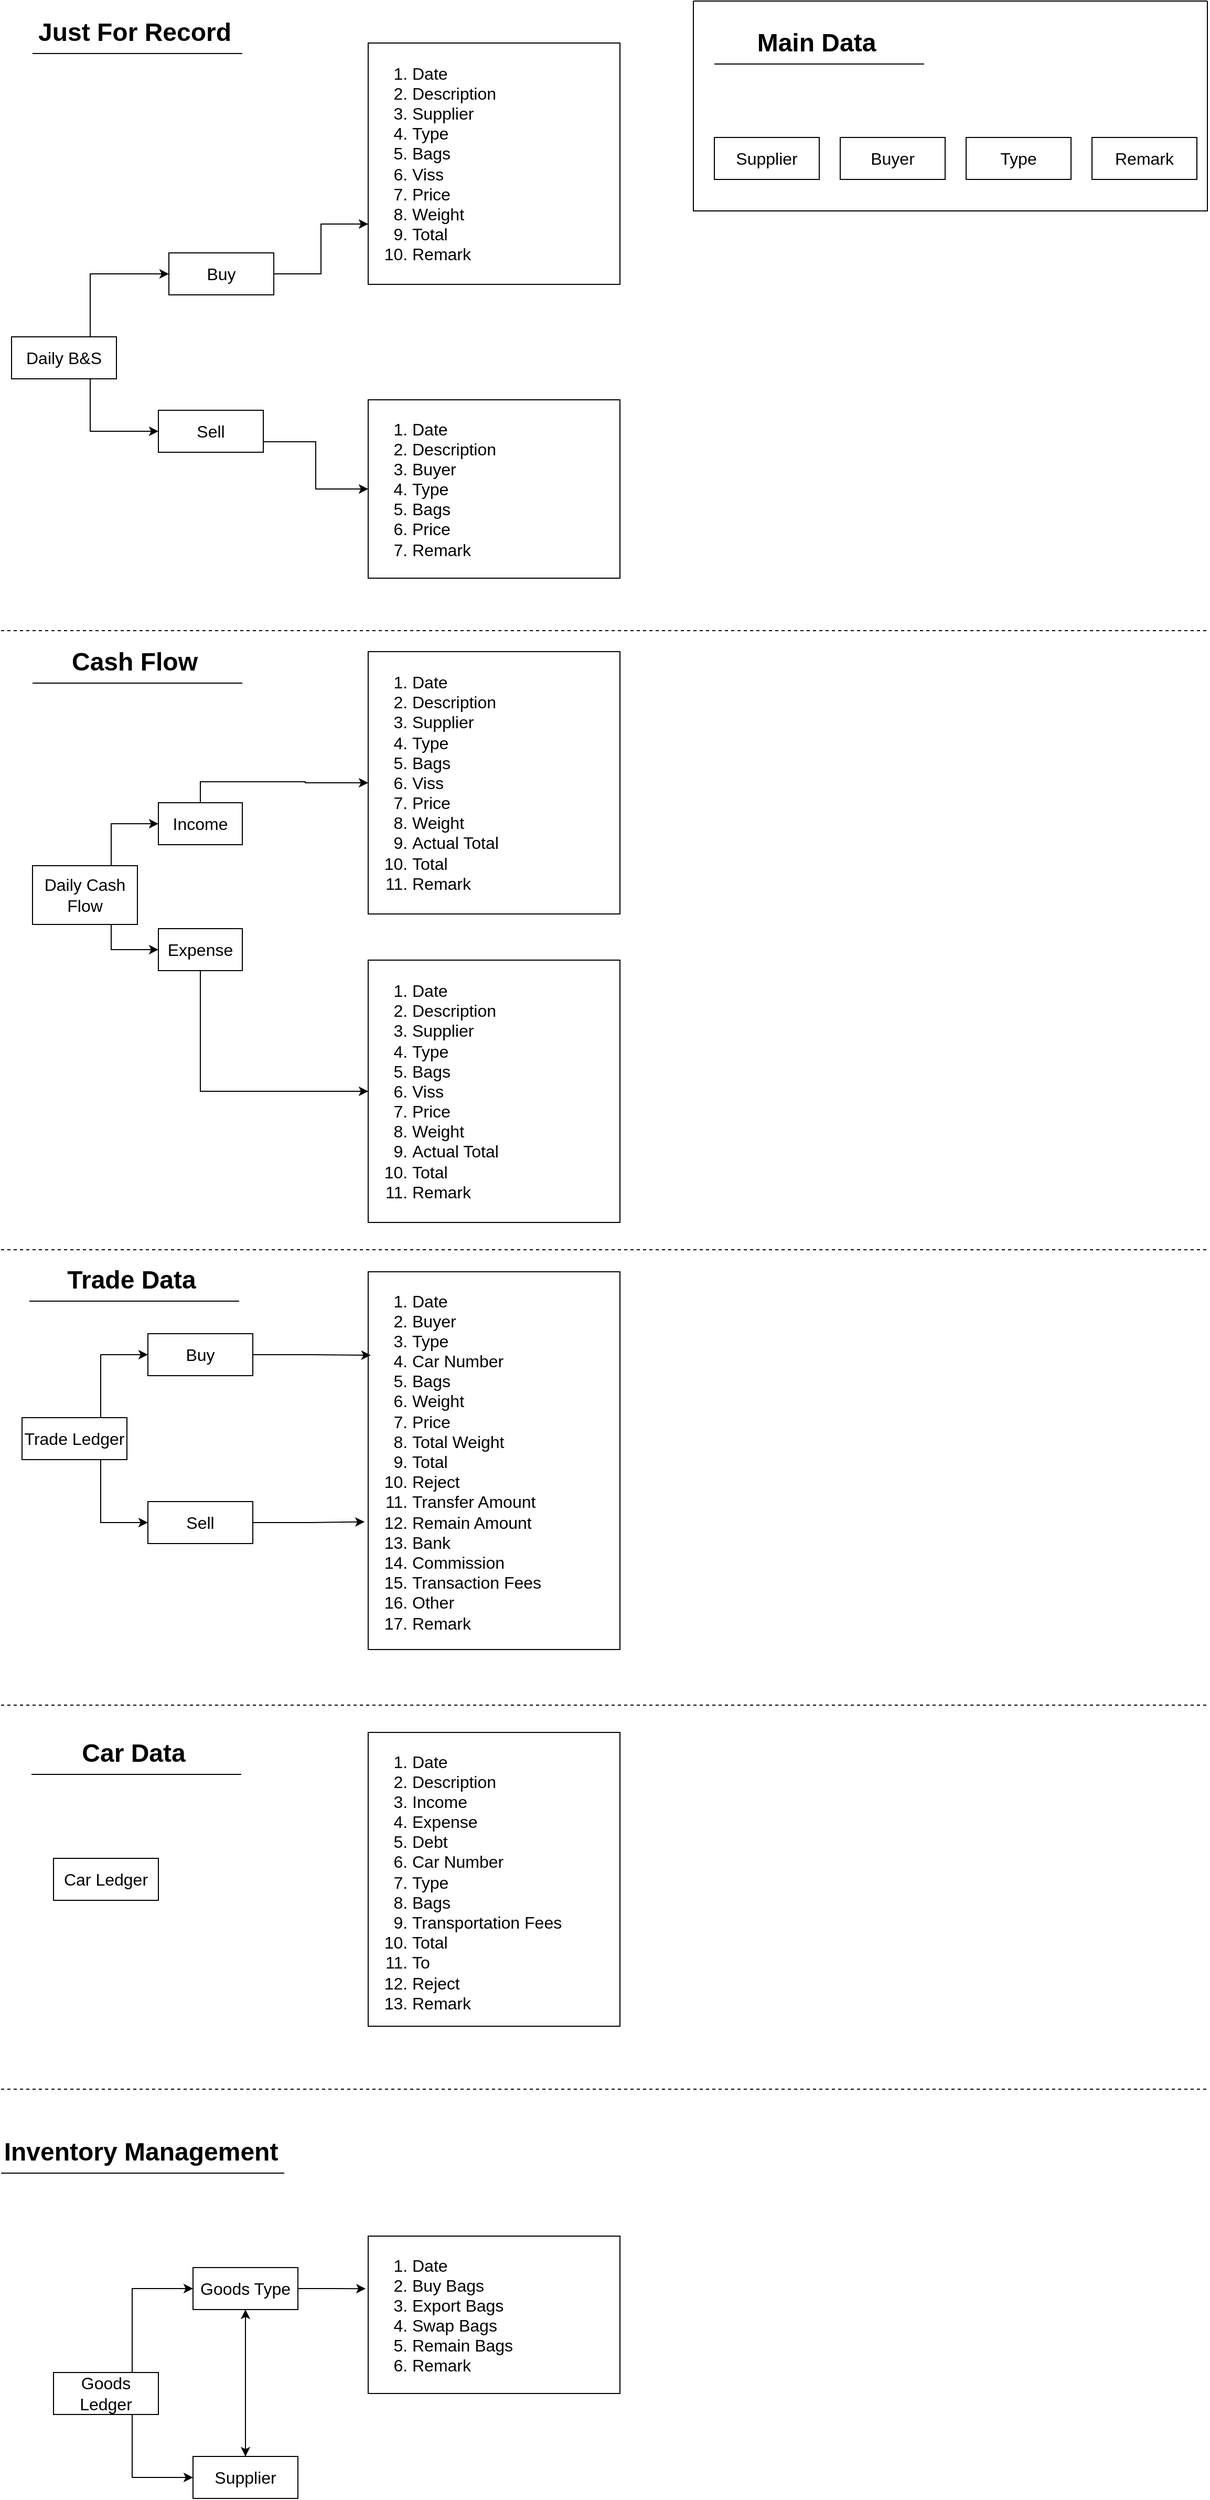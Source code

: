 <mxfile version="24.7.17">
  <diagram name="Page-1" id="-BEs1d6lwpMOucNAkOac">
    <mxGraphModel dx="1687" dy="924" grid="1" gridSize="10" guides="1" tooltips="1" connect="1" arrows="1" fold="1" page="1" pageScale="1" pageWidth="1169" pageHeight="1654" math="0" shadow="0">
      <root>
        <mxCell id="0" />
        <mxCell id="1" parent="0" />
        <mxCell id="y3tPWJdc0TDrSjA-nD9r-1" value="Car Ledger" style="rounded=0;whiteSpace=wrap;html=1;fontSize=16;" parent="1" vertex="1">
          <mxGeometry x="60" y="1800" width="100" height="40" as="geometry" />
        </mxCell>
        <mxCell id="0vb944mvBpbHNHZJIUae-54" style="edgeStyle=orthogonalEdgeStyle;rounded=0;orthogonalLoop=1;jettySize=auto;html=1;exitX=0.75;exitY=1;exitDx=0;exitDy=0;entryX=0;entryY=0.5;entryDx=0;entryDy=0;" edge="1" parent="1" source="y3tPWJdc0TDrSjA-nD9r-3" target="0vb944mvBpbHNHZJIUae-49">
          <mxGeometry relative="1" as="geometry" />
        </mxCell>
        <mxCell id="0vb944mvBpbHNHZJIUae-55" style="edgeStyle=orthogonalEdgeStyle;rounded=0;orthogonalLoop=1;jettySize=auto;html=1;exitX=0.75;exitY=0;exitDx=0;exitDy=0;entryX=0;entryY=0.5;entryDx=0;entryDy=0;" edge="1" parent="1" source="y3tPWJdc0TDrSjA-nD9r-3" target="0vb944mvBpbHNHZJIUae-47">
          <mxGeometry relative="1" as="geometry" />
        </mxCell>
        <mxCell id="y3tPWJdc0TDrSjA-nD9r-3" value="Trade Ledger" style="rounded=0;whiteSpace=wrap;html=1;fontSize=16;" parent="1" vertex="1">
          <mxGeometry x="30" y="1380" width="100" height="40" as="geometry" />
        </mxCell>
        <mxCell id="0vb944mvBpbHNHZJIUae-36" style="edgeStyle=orthogonalEdgeStyle;rounded=0;orthogonalLoop=1;jettySize=auto;html=1;exitX=0.75;exitY=0;exitDx=0;exitDy=0;entryX=0;entryY=0.5;entryDx=0;entryDy=0;fontSize=16;" edge="1" parent="1" source="y3tPWJdc0TDrSjA-nD9r-4" target="0vb944mvBpbHNHZJIUae-17">
          <mxGeometry relative="1" as="geometry" />
        </mxCell>
        <mxCell id="0vb944mvBpbHNHZJIUae-37" style="edgeStyle=orthogonalEdgeStyle;rounded=0;orthogonalLoop=1;jettySize=auto;html=1;exitX=0.75;exitY=1;exitDx=0;exitDy=0;entryX=0;entryY=0.5;entryDx=0;entryDy=0;fontSize=16;" edge="1" parent="1" source="y3tPWJdc0TDrSjA-nD9r-4" target="0vb944mvBpbHNHZJIUae-18">
          <mxGeometry relative="1" as="geometry" />
        </mxCell>
        <mxCell id="y3tPWJdc0TDrSjA-nD9r-4" value="Daily B&amp;amp;S" style="rounded=0;whiteSpace=wrap;html=1;fontSize=16;" parent="1" vertex="1">
          <mxGeometry x="20" y="350" width="100" height="40" as="geometry" />
        </mxCell>
        <mxCell id="0vb944mvBpbHNHZJIUae-45" style="edgeStyle=orthogonalEdgeStyle;rounded=0;orthogonalLoop=1;jettySize=auto;html=1;exitX=0.5;exitY=1;exitDx=0;exitDy=0;entryX=0;entryY=0.5;entryDx=0;entryDy=0;" edge="1" parent="1" source="cP0VO7rM4Eh250nShlnv-3" target="0vb944mvBpbHNHZJIUae-42">
          <mxGeometry relative="1" as="geometry" />
        </mxCell>
        <mxCell id="cP0VO7rM4Eh250nShlnv-3" value="Expense" style="rounded=0;whiteSpace=wrap;html=1;fontSize=16;" parent="1" vertex="1">
          <mxGeometry x="160" y="914" width="80" height="40" as="geometry" />
        </mxCell>
        <mxCell id="0vb944mvBpbHNHZJIUae-43" style="edgeStyle=orthogonalEdgeStyle;rounded=0;orthogonalLoop=1;jettySize=auto;html=1;exitX=0.75;exitY=0;exitDx=0;exitDy=0;entryX=0;entryY=0.5;entryDx=0;entryDy=0;" edge="1" parent="1" source="cP0VO7rM4Eh250nShlnv-4" target="y3tPWJdc0TDrSjA-nD9r-2">
          <mxGeometry relative="1" as="geometry" />
        </mxCell>
        <mxCell id="0vb944mvBpbHNHZJIUae-44" style="edgeStyle=orthogonalEdgeStyle;rounded=0;orthogonalLoop=1;jettySize=auto;html=1;exitX=0.75;exitY=1;exitDx=0;exitDy=0;entryX=0;entryY=0.5;entryDx=0;entryDy=0;" edge="1" parent="1" source="cP0VO7rM4Eh250nShlnv-4" target="cP0VO7rM4Eh250nShlnv-3">
          <mxGeometry relative="1" as="geometry" />
        </mxCell>
        <mxCell id="cP0VO7rM4Eh250nShlnv-4" value="Daily Cash Flow" style="rounded=0;whiteSpace=wrap;html=1;fontSize=16;" parent="1" vertex="1">
          <mxGeometry x="40" y="854" width="100" height="56" as="geometry" />
        </mxCell>
        <mxCell id="0vb944mvBpbHNHZJIUae-46" style="edgeStyle=orthogonalEdgeStyle;rounded=0;orthogonalLoop=1;jettySize=auto;html=1;exitX=0.5;exitY=0;exitDx=0;exitDy=0;entryX=0;entryY=0.5;entryDx=0;entryDy=0;" edge="1" parent="1" source="y3tPWJdc0TDrSjA-nD9r-2" target="0vb944mvBpbHNHZJIUae-38">
          <mxGeometry relative="1" as="geometry" />
        </mxCell>
        <mxCell id="y3tPWJdc0TDrSjA-nD9r-2" value="Income" style="rounded=0;whiteSpace=wrap;html=1;fontSize=16;" parent="1" vertex="1">
          <mxGeometry x="160" y="794" width="80" height="40" as="geometry" />
        </mxCell>
        <mxCell id="0vb944mvBpbHNHZJIUae-31" style="edgeStyle=orthogonalEdgeStyle;rounded=0;orthogonalLoop=1;jettySize=auto;html=1;exitX=1;exitY=0.5;exitDx=0;exitDy=0;entryX=0;entryY=0.75;entryDx=0;entryDy=0;fontSize=16;" edge="1" parent="1" source="0vb944mvBpbHNHZJIUae-17" target="0vb944mvBpbHNHZJIUae-30">
          <mxGeometry relative="1" as="geometry" />
        </mxCell>
        <mxCell id="0vb944mvBpbHNHZJIUae-17" value="Buy" style="rounded=0;whiteSpace=wrap;html=1;fontSize=16;" vertex="1" parent="1">
          <mxGeometry x="170" y="270" width="100" height="40" as="geometry" />
        </mxCell>
        <mxCell id="0vb944mvBpbHNHZJIUae-33" style="edgeStyle=orthogonalEdgeStyle;rounded=0;orthogonalLoop=1;jettySize=auto;html=1;exitX=1;exitY=0.75;exitDx=0;exitDy=0;entryX=0;entryY=0.5;entryDx=0;entryDy=0;fontSize=16;" edge="1" parent="1" source="0vb944mvBpbHNHZJIUae-18" target="0vb944mvBpbHNHZJIUae-32">
          <mxGeometry relative="1" as="geometry" />
        </mxCell>
        <mxCell id="0vb944mvBpbHNHZJIUae-18" value="Sell" style="rounded=0;whiteSpace=wrap;html=1;fontSize=16;" vertex="1" parent="1">
          <mxGeometry x="160" y="420" width="100" height="40" as="geometry" />
        </mxCell>
        <mxCell id="0vb944mvBpbHNHZJIUae-30" value="&lt;ol style=&quot;font-size: 16px;&quot;&gt;&lt;li style=&quot;font-size: 16px;&quot;&gt;Date&lt;/li&gt;&lt;li style=&quot;font-size: 16px;&quot;&gt;Description&lt;/li&gt;&lt;li style=&quot;font-size: 16px;&quot;&gt;Supplier&lt;/li&gt;&lt;li style=&quot;font-size: 16px;&quot;&gt;Type&lt;/li&gt;&lt;li style=&quot;font-size: 16px;&quot;&gt;Bags&lt;/li&gt;&lt;li style=&quot;font-size: 16px;&quot;&gt;Viss&lt;/li&gt;&lt;li style=&quot;font-size: 16px;&quot;&gt;Price&lt;/li&gt;&lt;li style=&quot;font-size: 16px;&quot;&gt;Weight&lt;/li&gt;&lt;li style=&quot;font-size: 16px;&quot;&gt;Total&lt;/li&gt;&lt;li style=&quot;font-size: 16px;&quot;&gt;Remark&lt;/li&gt;&lt;/ol&gt;" style="text;strokeColor=default;fillColor=none;html=1;whiteSpace=wrap;verticalAlign=middle;overflow=hidden;fontSize=16;" vertex="1" parent="1">
          <mxGeometry x="360" y="70" width="240" height="230" as="geometry" />
        </mxCell>
        <mxCell id="0vb944mvBpbHNHZJIUae-32" value="&lt;ol style=&quot;font-size: 16px;&quot;&gt;&lt;li style=&quot;font-size: 16px;&quot;&gt;Date&lt;/li&gt;&lt;li style=&quot;font-size: 16px;&quot;&gt;Description&lt;/li&gt;&lt;li style=&quot;font-size: 16px;&quot;&gt;Buyer&lt;/li&gt;&lt;li style=&quot;font-size: 16px;&quot;&gt;Type&lt;/li&gt;&lt;li style=&quot;font-size: 16px;&quot;&gt;Bags&lt;/li&gt;&lt;li style=&quot;font-size: 16px;&quot;&gt;Price&lt;/li&gt;&lt;li style=&quot;font-size: 16px;&quot;&gt;Remark&lt;br style=&quot;font-size: 16px;&quot;&gt;&lt;/li&gt;&lt;/ol&gt;" style="text;strokeColor=default;fillColor=none;html=1;whiteSpace=wrap;verticalAlign=middle;overflow=hidden;fontSize=16;" vertex="1" parent="1">
          <mxGeometry x="360" y="410" width="240" height="170" as="geometry" />
        </mxCell>
        <mxCell id="0vb944mvBpbHNHZJIUae-38" value="&lt;ol style=&quot;font-size: 16px;&quot;&gt;&lt;li style=&quot;font-size: 16px;&quot;&gt;Date&lt;/li&gt;&lt;li style=&quot;font-size: 16px;&quot;&gt;Description&lt;/li&gt;&lt;li style=&quot;font-size: 16px;&quot;&gt;Supplier&lt;/li&gt;&lt;li style=&quot;font-size: 16px;&quot;&gt;Type&lt;/li&gt;&lt;li style=&quot;font-size: 16px;&quot;&gt;Bags&lt;/li&gt;&lt;li style=&quot;font-size: 16px;&quot;&gt;Viss&lt;/li&gt;&lt;li style=&quot;font-size: 16px;&quot;&gt;Price&lt;/li&gt;&lt;li style=&quot;font-size: 16px;&quot;&gt;Weight&lt;/li&gt;&lt;li style=&quot;font-size: 16px;&quot;&gt;Actual Total&lt;/li&gt;&lt;li style=&quot;font-size: 16px;&quot;&gt;Total&lt;/li&gt;&lt;li style=&quot;font-size: 16px;&quot;&gt;Remark&lt;/li&gt;&lt;/ol&gt;" style="text;strokeColor=default;fillColor=none;html=1;whiteSpace=wrap;verticalAlign=middle;overflow=hidden;fontSize=16;" vertex="1" parent="1">
          <mxGeometry x="360" y="650" width="240" height="250" as="geometry" />
        </mxCell>
        <mxCell id="0vb944mvBpbHNHZJIUae-42" value="&lt;ol style=&quot;font-size: 16px;&quot;&gt;&lt;li style=&quot;font-size: 16px;&quot;&gt;Date&lt;/li&gt;&lt;li style=&quot;font-size: 16px;&quot;&gt;Description&lt;/li&gt;&lt;li style=&quot;font-size: 16px;&quot;&gt;Supplier&lt;/li&gt;&lt;li style=&quot;font-size: 16px;&quot;&gt;Type&lt;/li&gt;&lt;li style=&quot;font-size: 16px;&quot;&gt;Bags&lt;/li&gt;&lt;li style=&quot;font-size: 16px;&quot;&gt;Viss&lt;/li&gt;&lt;li style=&quot;font-size: 16px;&quot;&gt;Price&lt;/li&gt;&lt;li style=&quot;font-size: 16px;&quot;&gt;Weight&lt;/li&gt;&lt;li style=&quot;font-size: 16px;&quot;&gt;Actual Total&lt;/li&gt;&lt;li style=&quot;font-size: 16px;&quot;&gt;Total&lt;/li&gt;&lt;li style=&quot;font-size: 16px;&quot;&gt;Remark&lt;/li&gt;&lt;/ol&gt;" style="text;strokeColor=default;fillColor=none;html=1;whiteSpace=wrap;verticalAlign=middle;overflow=hidden;fontSize=16;" vertex="1" parent="1">
          <mxGeometry x="360" y="944" width="240" height="250" as="geometry" />
        </mxCell>
        <mxCell id="0vb944mvBpbHNHZJIUae-47" value="Buy" style="rounded=0;whiteSpace=wrap;html=1;fontSize=16;" vertex="1" parent="1">
          <mxGeometry x="150" y="1300" width="100" height="40" as="geometry" />
        </mxCell>
        <mxCell id="0vb944mvBpbHNHZJIUae-49" value="Sell" style="rounded=0;whiteSpace=wrap;html=1;fontSize=16;" vertex="1" parent="1">
          <mxGeometry x="150" y="1460" width="100" height="40" as="geometry" />
        </mxCell>
        <mxCell id="0vb944mvBpbHNHZJIUae-50" value="&lt;ol style=&quot;font-size: 16px;&quot;&gt;&lt;li style=&quot;font-size: 16px;&quot;&gt;Date&lt;/li&gt;&lt;li style=&quot;font-size: 16px;&quot;&gt;Buyer&lt;/li&gt;&lt;li style=&quot;font-size: 16px;&quot;&gt;Type&lt;/li&gt;&lt;li style=&quot;font-size: 16px;&quot;&gt;Car Number&lt;/li&gt;&lt;li style=&quot;font-size: 16px;&quot;&gt;Bags&lt;/li&gt;&lt;li style=&quot;font-size: 16px;&quot;&gt;Weight&lt;/li&gt;&lt;li style=&quot;font-size: 16px;&quot;&gt;Price&lt;/li&gt;&lt;li style=&quot;font-size: 16px;&quot;&gt;Total Weight&lt;/li&gt;&lt;li style=&quot;font-size: 16px;&quot;&gt;Total&lt;/li&gt;&lt;li style=&quot;font-size: 16px;&quot;&gt;Reject&lt;/li&gt;&lt;li style=&quot;font-size: 16px;&quot;&gt;Transfer Amount&lt;/li&gt;&lt;li style=&quot;font-size: 16px;&quot;&gt;Remain Amount&lt;/li&gt;&lt;li style=&quot;font-size: 16px;&quot;&gt;Bank&lt;/li&gt;&lt;li style=&quot;font-size: 16px;&quot;&gt;Commission&lt;/li&gt;&lt;li style=&quot;font-size: 16px;&quot;&gt;Transaction Fees&lt;/li&gt;&lt;li style=&quot;font-size: 16px;&quot;&gt;Other&lt;/li&gt;&lt;li style=&quot;font-size: 16px;&quot;&gt;Remark&lt;/li&gt;&lt;/ol&gt;" style="text;strokeColor=default;fillColor=none;html=1;whiteSpace=wrap;verticalAlign=middle;overflow=hidden;fontSize=16;" vertex="1" parent="1">
          <mxGeometry x="360" y="1241" width="240" height="360" as="geometry" />
        </mxCell>
        <mxCell id="0vb944mvBpbHNHZJIUae-52" style="edgeStyle=orthogonalEdgeStyle;rounded=0;orthogonalLoop=1;jettySize=auto;html=1;exitX=1;exitY=0.5;exitDx=0;exitDy=0;entryX=-0.014;entryY=0.662;entryDx=0;entryDy=0;entryPerimeter=0;" edge="1" parent="1" source="0vb944mvBpbHNHZJIUae-49" target="0vb944mvBpbHNHZJIUae-50">
          <mxGeometry relative="1" as="geometry" />
        </mxCell>
        <mxCell id="0vb944mvBpbHNHZJIUae-53" style="edgeStyle=orthogonalEdgeStyle;rounded=0;orthogonalLoop=1;jettySize=auto;html=1;exitX=1;exitY=0.5;exitDx=0;exitDy=0;entryX=0.01;entryY=0.221;entryDx=0;entryDy=0;entryPerimeter=0;" edge="1" parent="1" source="0vb944mvBpbHNHZJIUae-47" target="0vb944mvBpbHNHZJIUae-50">
          <mxGeometry relative="1" as="geometry" />
        </mxCell>
        <mxCell id="0vb944mvBpbHNHZJIUae-56" value="Just For Record" style="text;strokeColor=none;fillColor=none;html=1;fontSize=24;fontStyle=1;verticalAlign=middle;align=center;" vertex="1" parent="1">
          <mxGeometry x="87" y="40" width="100" height="40" as="geometry" />
        </mxCell>
        <mxCell id="0vb944mvBpbHNHZJIUae-58" value="" style="endArrow=none;html=1;rounded=0;" edge="1" parent="1">
          <mxGeometry width="50" height="50" relative="1" as="geometry">
            <mxPoint x="40" y="80" as="sourcePoint" />
            <mxPoint x="240" y="80" as="targetPoint" />
            <Array as="points" />
          </mxGeometry>
        </mxCell>
        <mxCell id="0vb944mvBpbHNHZJIUae-60" value="" style="endArrow=none;dashed=1;html=1;rounded=0;" edge="1" parent="1">
          <mxGeometry width="50" height="50" relative="1" as="geometry">
            <mxPoint x="10" y="1220" as="sourcePoint" />
            <mxPoint x="1160" y="1220" as="targetPoint" />
          </mxGeometry>
        </mxCell>
        <mxCell id="0vb944mvBpbHNHZJIUae-61" value="" style="endArrow=none;dashed=1;html=1;rounded=0;" edge="1" parent="1">
          <mxGeometry width="50" height="50" relative="1" as="geometry">
            <mxPoint x="10" y="630" as="sourcePoint" />
            <mxPoint x="1160" y="630" as="targetPoint" />
          </mxGeometry>
        </mxCell>
        <mxCell id="0vb944mvBpbHNHZJIUae-62" value="" style="endArrow=none;dashed=1;html=1;rounded=0;" edge="1" parent="1">
          <mxGeometry width="50" height="50" relative="1" as="geometry">
            <mxPoint x="10" y="1654" as="sourcePoint" />
            <mxPoint x="1160" y="1654" as="targetPoint" />
          </mxGeometry>
        </mxCell>
        <mxCell id="0vb944mvBpbHNHZJIUae-84" style="edgeStyle=orthogonalEdgeStyle;rounded=0;orthogonalLoop=1;jettySize=auto;html=1;exitX=0.75;exitY=0;exitDx=0;exitDy=0;entryX=0;entryY=0.5;entryDx=0;entryDy=0;" edge="1" parent="1" source="0vb944mvBpbHNHZJIUae-63" target="0vb944mvBpbHNHZJIUae-65">
          <mxGeometry relative="1" as="geometry" />
        </mxCell>
        <mxCell id="0vb944mvBpbHNHZJIUae-91" style="edgeStyle=orthogonalEdgeStyle;rounded=0;orthogonalLoop=1;jettySize=auto;html=1;exitX=0.75;exitY=1;exitDx=0;exitDy=0;entryX=0;entryY=0.5;entryDx=0;entryDy=0;" edge="1" parent="1" source="0vb944mvBpbHNHZJIUae-63" target="0vb944mvBpbHNHZJIUae-87">
          <mxGeometry relative="1" as="geometry" />
        </mxCell>
        <mxCell id="0vb944mvBpbHNHZJIUae-63" value="Goods Ledger" style="rounded=0;whiteSpace=wrap;html=1;fontSize=16;" vertex="1" parent="1">
          <mxGeometry x="60" y="2290" width="100" height="40" as="geometry" />
        </mxCell>
        <mxCell id="0vb944mvBpbHNHZJIUae-64" value="&lt;ol style=&quot;font-size: 16px;&quot;&gt;&lt;li style=&quot;font-size: 16px;&quot;&gt;Date&lt;/li&gt;&lt;li style=&quot;font-size: 16px;&quot;&gt;Description&lt;/li&gt;&lt;li style=&quot;font-size: 16px;&quot;&gt;Income&lt;/li&gt;&lt;li style=&quot;font-size: 16px;&quot;&gt;Expense&lt;/li&gt;&lt;li style=&quot;font-size: 16px;&quot;&gt;Debt&lt;/li&gt;&lt;li style=&quot;font-size: 16px;&quot;&gt;Car Number&lt;/li&gt;&lt;li style=&quot;font-size: 16px;&quot;&gt;Type&lt;/li&gt;&lt;li style=&quot;font-size: 16px;&quot;&gt;Bags&lt;/li&gt;&lt;li style=&quot;font-size: 16px;&quot;&gt;Transportation Fees&lt;/li&gt;&lt;li style=&quot;font-size: 16px;&quot;&gt;Total&lt;/li&gt;&lt;li style=&quot;font-size: 16px;&quot;&gt;To&lt;/li&gt;&lt;li style=&quot;font-size: 16px;&quot;&gt;Reject&lt;/li&gt;&lt;li style=&quot;font-size: 16px;&quot;&gt;Remark&lt;br&gt;&lt;/li&gt;&lt;/ol&gt;" style="text;strokeColor=default;fillColor=none;html=1;whiteSpace=wrap;verticalAlign=middle;overflow=hidden;fontSize=16;" vertex="1" parent="1">
          <mxGeometry x="360" y="1680" width="240" height="280" as="geometry" />
        </mxCell>
        <mxCell id="0vb944mvBpbHNHZJIUae-89" style="edgeStyle=orthogonalEdgeStyle;rounded=0;orthogonalLoop=1;jettySize=auto;html=1;exitX=0.5;exitY=1;exitDx=0;exitDy=0;entryX=0.5;entryY=0;entryDx=0;entryDy=0;" edge="1" parent="1" source="0vb944mvBpbHNHZJIUae-65" target="0vb944mvBpbHNHZJIUae-87">
          <mxGeometry relative="1" as="geometry" />
        </mxCell>
        <mxCell id="0vb944mvBpbHNHZJIUae-65" value="Goods Type" style="rounded=0;whiteSpace=wrap;html=1;fontSize=16;" vertex="1" parent="1">
          <mxGeometry x="193" y="2190" width="100" height="40" as="geometry" />
        </mxCell>
        <mxCell id="0vb944mvBpbHNHZJIUae-67" value="" style="endArrow=none;dashed=1;html=1;rounded=0;" edge="1" parent="1">
          <mxGeometry width="50" height="50" relative="1" as="geometry">
            <mxPoint x="10" y="2020" as="sourcePoint" />
            <mxPoint x="1160" y="2020" as="targetPoint" />
          </mxGeometry>
        </mxCell>
        <mxCell id="0vb944mvBpbHNHZJIUae-68" value="&lt;ol style=&quot;font-size: 16px;&quot;&gt;&lt;li style=&quot;font-size: 16px;&quot;&gt;Date&lt;/li&gt;&lt;li style=&quot;font-size: 16px;&quot;&gt;Buy Bags&lt;/li&gt;&lt;li style=&quot;font-size: 16px;&quot;&gt;Export Bags&lt;/li&gt;&lt;li style=&quot;font-size: 16px;&quot;&gt;Swap Bags&lt;/li&gt;&lt;li style=&quot;font-size: 16px;&quot;&gt;Remain Bags&lt;/li&gt;&lt;li style=&quot;font-size: 16px;&quot;&gt;Remark&lt;br&gt;&lt;/li&gt;&lt;/ol&gt;" style="text;strokeColor=default;fillColor=none;html=1;whiteSpace=wrap;verticalAlign=middle;overflow=hidden;fontSize=16;" vertex="1" parent="1">
          <mxGeometry x="360" y="2160" width="240" height="150" as="geometry" />
        </mxCell>
        <mxCell id="0vb944mvBpbHNHZJIUae-69" value="Main Data" style="text;strokeColor=none;fillColor=none;html=1;fontSize=24;fontStyle=1;verticalAlign=middle;align=center;" vertex="1" parent="1">
          <mxGeometry x="737" y="50" width="100" height="40" as="geometry" />
        </mxCell>
        <mxCell id="0vb944mvBpbHNHZJIUae-70" value="" style="endArrow=none;html=1;rounded=0;" edge="1" parent="1">
          <mxGeometry width="50" height="50" relative="1" as="geometry">
            <mxPoint x="690" y="90" as="sourcePoint" />
            <mxPoint x="890" y="90" as="targetPoint" />
            <Array as="points" />
          </mxGeometry>
        </mxCell>
        <mxCell id="0vb944mvBpbHNHZJIUae-71" value="Supplier" style="rounded=0;whiteSpace=wrap;html=1;fontSize=16;" vertex="1" parent="1">
          <mxGeometry x="690" y="160" width="100" height="40" as="geometry" />
        </mxCell>
        <mxCell id="0vb944mvBpbHNHZJIUae-72" value="Buyer" style="rounded=0;whiteSpace=wrap;html=1;fontSize=16;" vertex="1" parent="1">
          <mxGeometry x="810" y="160" width="100" height="40" as="geometry" />
        </mxCell>
        <mxCell id="0vb944mvBpbHNHZJIUae-73" value="Type" style="rounded=0;whiteSpace=wrap;html=1;fontSize=16;" vertex="1" parent="1">
          <mxGeometry x="930" y="160" width="100" height="40" as="geometry" />
        </mxCell>
        <mxCell id="0vb944mvBpbHNHZJIUae-74" value="Remark" style="rounded=0;whiteSpace=wrap;html=1;fontSize=16;" vertex="1" parent="1">
          <mxGeometry x="1050" y="160" width="100" height="40" as="geometry" />
        </mxCell>
        <mxCell id="0vb944mvBpbHNHZJIUae-75" value="" style="swimlane;startSize=0;" vertex="1" parent="1">
          <mxGeometry x="670" y="30" width="490" height="200" as="geometry" />
        </mxCell>
        <mxCell id="0vb944mvBpbHNHZJIUae-76" value="Cash Flow" style="text;strokeColor=none;fillColor=none;html=1;fontSize=24;fontStyle=1;verticalAlign=middle;align=center;" vertex="1" parent="1">
          <mxGeometry x="87" y="640" width="100" height="40" as="geometry" />
        </mxCell>
        <mxCell id="0vb944mvBpbHNHZJIUae-77" value="" style="endArrow=none;html=1;rounded=0;" edge="1" parent="1">
          <mxGeometry width="50" height="50" relative="1" as="geometry">
            <mxPoint x="40" y="680" as="sourcePoint" />
            <mxPoint x="240" y="680" as="targetPoint" />
            <Array as="points" />
          </mxGeometry>
        </mxCell>
        <mxCell id="0vb944mvBpbHNHZJIUae-78" value="Trade Data" style="text;strokeColor=none;fillColor=none;html=1;fontSize=24;fontStyle=1;verticalAlign=middle;align=center;" vertex="1" parent="1">
          <mxGeometry x="84" y="1229" width="100" height="40" as="geometry" />
        </mxCell>
        <mxCell id="0vb944mvBpbHNHZJIUae-79" value="" style="endArrow=none;html=1;rounded=0;" edge="1" parent="1">
          <mxGeometry width="50" height="50" relative="1" as="geometry">
            <mxPoint x="37" y="1269" as="sourcePoint" />
            <mxPoint x="237" y="1269" as="targetPoint" />
            <Array as="points" />
          </mxGeometry>
        </mxCell>
        <mxCell id="0vb944mvBpbHNHZJIUae-80" value="Car Data" style="text;strokeColor=none;fillColor=none;html=1;fontSize=24;fontStyle=1;verticalAlign=middle;align=center;" vertex="1" parent="1">
          <mxGeometry x="86" y="1680" width="100" height="40" as="geometry" />
        </mxCell>
        <mxCell id="0vb944mvBpbHNHZJIUae-81" value="" style="endArrow=none;html=1;rounded=0;" edge="1" parent="1">
          <mxGeometry width="50" height="50" relative="1" as="geometry">
            <mxPoint x="39" y="1720" as="sourcePoint" />
            <mxPoint x="239" y="1720" as="targetPoint" />
            <Array as="points" />
          </mxGeometry>
        </mxCell>
        <mxCell id="0vb944mvBpbHNHZJIUae-82" value="Inventory Management" style="text;strokeColor=none;fillColor=none;html=1;fontSize=24;fontStyle=1;verticalAlign=middle;align=center;" vertex="1" parent="1">
          <mxGeometry x="93" y="2060" width="100" height="40" as="geometry" />
        </mxCell>
        <mxCell id="0vb944mvBpbHNHZJIUae-83" value="" style="endArrow=none;html=1;rounded=0;" edge="1" parent="1">
          <mxGeometry width="50" height="50" relative="1" as="geometry">
            <mxPoint x="10" y="2100" as="sourcePoint" />
            <mxPoint x="280" y="2100" as="targetPoint" />
            <Array as="points" />
          </mxGeometry>
        </mxCell>
        <mxCell id="0vb944mvBpbHNHZJIUae-85" style="edgeStyle=orthogonalEdgeStyle;rounded=0;orthogonalLoop=1;jettySize=auto;html=1;exitX=1;exitY=0.5;exitDx=0;exitDy=0;entryX=-0.01;entryY=0.334;entryDx=0;entryDy=0;entryPerimeter=0;" edge="1" parent="1" source="0vb944mvBpbHNHZJIUae-65" target="0vb944mvBpbHNHZJIUae-68">
          <mxGeometry relative="1" as="geometry" />
        </mxCell>
        <mxCell id="0vb944mvBpbHNHZJIUae-88" style="edgeStyle=orthogonalEdgeStyle;rounded=0;orthogonalLoop=1;jettySize=auto;html=1;exitX=0.5;exitY=0;exitDx=0;exitDy=0;entryX=0.5;entryY=1;entryDx=0;entryDy=0;" edge="1" parent="1" source="0vb944mvBpbHNHZJIUae-87" target="0vb944mvBpbHNHZJIUae-65">
          <mxGeometry relative="1" as="geometry" />
        </mxCell>
        <mxCell id="0vb944mvBpbHNHZJIUae-87" value="Supplier" style="rounded=0;whiteSpace=wrap;html=1;fontSize=16;" vertex="1" parent="1">
          <mxGeometry x="193" y="2370" width="100" height="40" as="geometry" />
        </mxCell>
      </root>
    </mxGraphModel>
  </diagram>
</mxfile>
